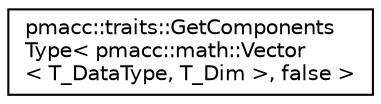 digraph "Graphical Class Hierarchy"
{
 // LATEX_PDF_SIZE
  edge [fontname="Helvetica",fontsize="10",labelfontname="Helvetica",labelfontsize="10"];
  node [fontname="Helvetica",fontsize="10",shape=record];
  rankdir="LR";
  Node0 [label="pmacc::traits::GetComponents\lType\< pmacc::math::Vector\l\< T_DataType, T_Dim \>, false \>",height=0.2,width=0.4,color="black", fillcolor="white", style="filled",URL="$structpmacc_1_1traits_1_1_get_components_type_3_01pmacc_1_1math_1_1_vector_3_01_t___data_type_00169d2a0e87c56f2d96d77b74c507654d.html",tooltip=" "];
}
